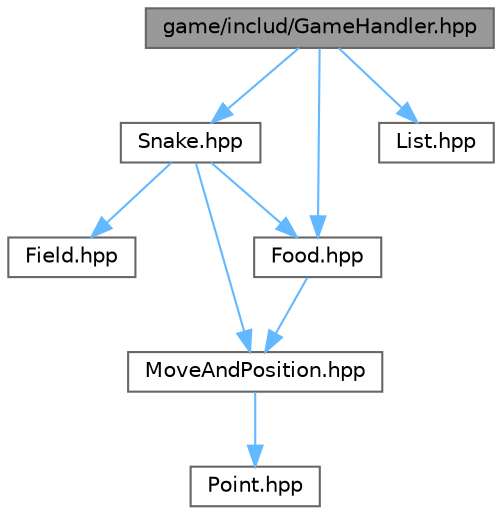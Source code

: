 digraph "game/includ/GameHandler.hpp"
{
 // LATEX_PDF_SIZE
  bgcolor="transparent";
  edge [fontname=Helvetica,fontsize=10,labelfontname=Helvetica,labelfontsize=10];
  node [fontname=Helvetica,fontsize=10,shape=box,height=0.2,width=0.4];
  Node1 [id="Node000001",label="game/includ/GameHandler.hpp",height=0.2,width=0.4,color="gray40", fillcolor="grey60", style="filled", fontcolor="black",tooltip=" "];
  Node1 -> Node2 [id="edge9_Node000001_Node000002",color="steelblue1",style="solid",tooltip=" "];
  Node2 [id="Node000002",label="Snake.hpp",height=0.2,width=0.4,color="grey40", fillcolor="white", style="filled",URL="$_snake_8hpp.html",tooltip=" "];
  Node2 -> Node3 [id="edge10_Node000002_Node000003",color="steelblue1",style="solid",tooltip=" "];
  Node3 [id="Node000003",label="Field.hpp",height=0.2,width=0.4,color="grey40", fillcolor="white", style="filled",URL="$_field_8hpp.html",tooltip=" "];
  Node2 -> Node4 [id="edge11_Node000002_Node000004",color="steelblue1",style="solid",tooltip=" "];
  Node4 [id="Node000004",label="Food.hpp",height=0.2,width=0.4,color="grey40", fillcolor="white", style="filled",URL="$_food_8hpp.html",tooltip=" "];
  Node4 -> Node5 [id="edge12_Node000004_Node000005",color="steelblue1",style="solid",tooltip=" "];
  Node5 [id="Node000005",label="MoveAndPosition.hpp",height=0.2,width=0.4,color="grey40", fillcolor="white", style="filled",URL="$_move_and_position_8hpp.html",tooltip=" "];
  Node5 -> Node6 [id="edge13_Node000005_Node000006",color="steelblue1",style="solid",tooltip=" "];
  Node6 [id="Node000006",label="Point.hpp",height=0.2,width=0.4,color="grey40", fillcolor="white", style="filled",URL="$_point_8hpp.html",tooltip=" "];
  Node2 -> Node5 [id="edge14_Node000002_Node000005",color="steelblue1",style="solid",tooltip=" "];
  Node1 -> Node7 [id="edge15_Node000001_Node000007",color="steelblue1",style="solid",tooltip=" "];
  Node7 [id="Node000007",label="List.hpp",height=0.2,width=0.4,color="grey40", fillcolor="white", style="filled",URL="$_list_8hpp.html",tooltip=" "];
  Node1 -> Node4 [id="edge16_Node000001_Node000004",color="steelblue1",style="solid",tooltip=" "];
}
